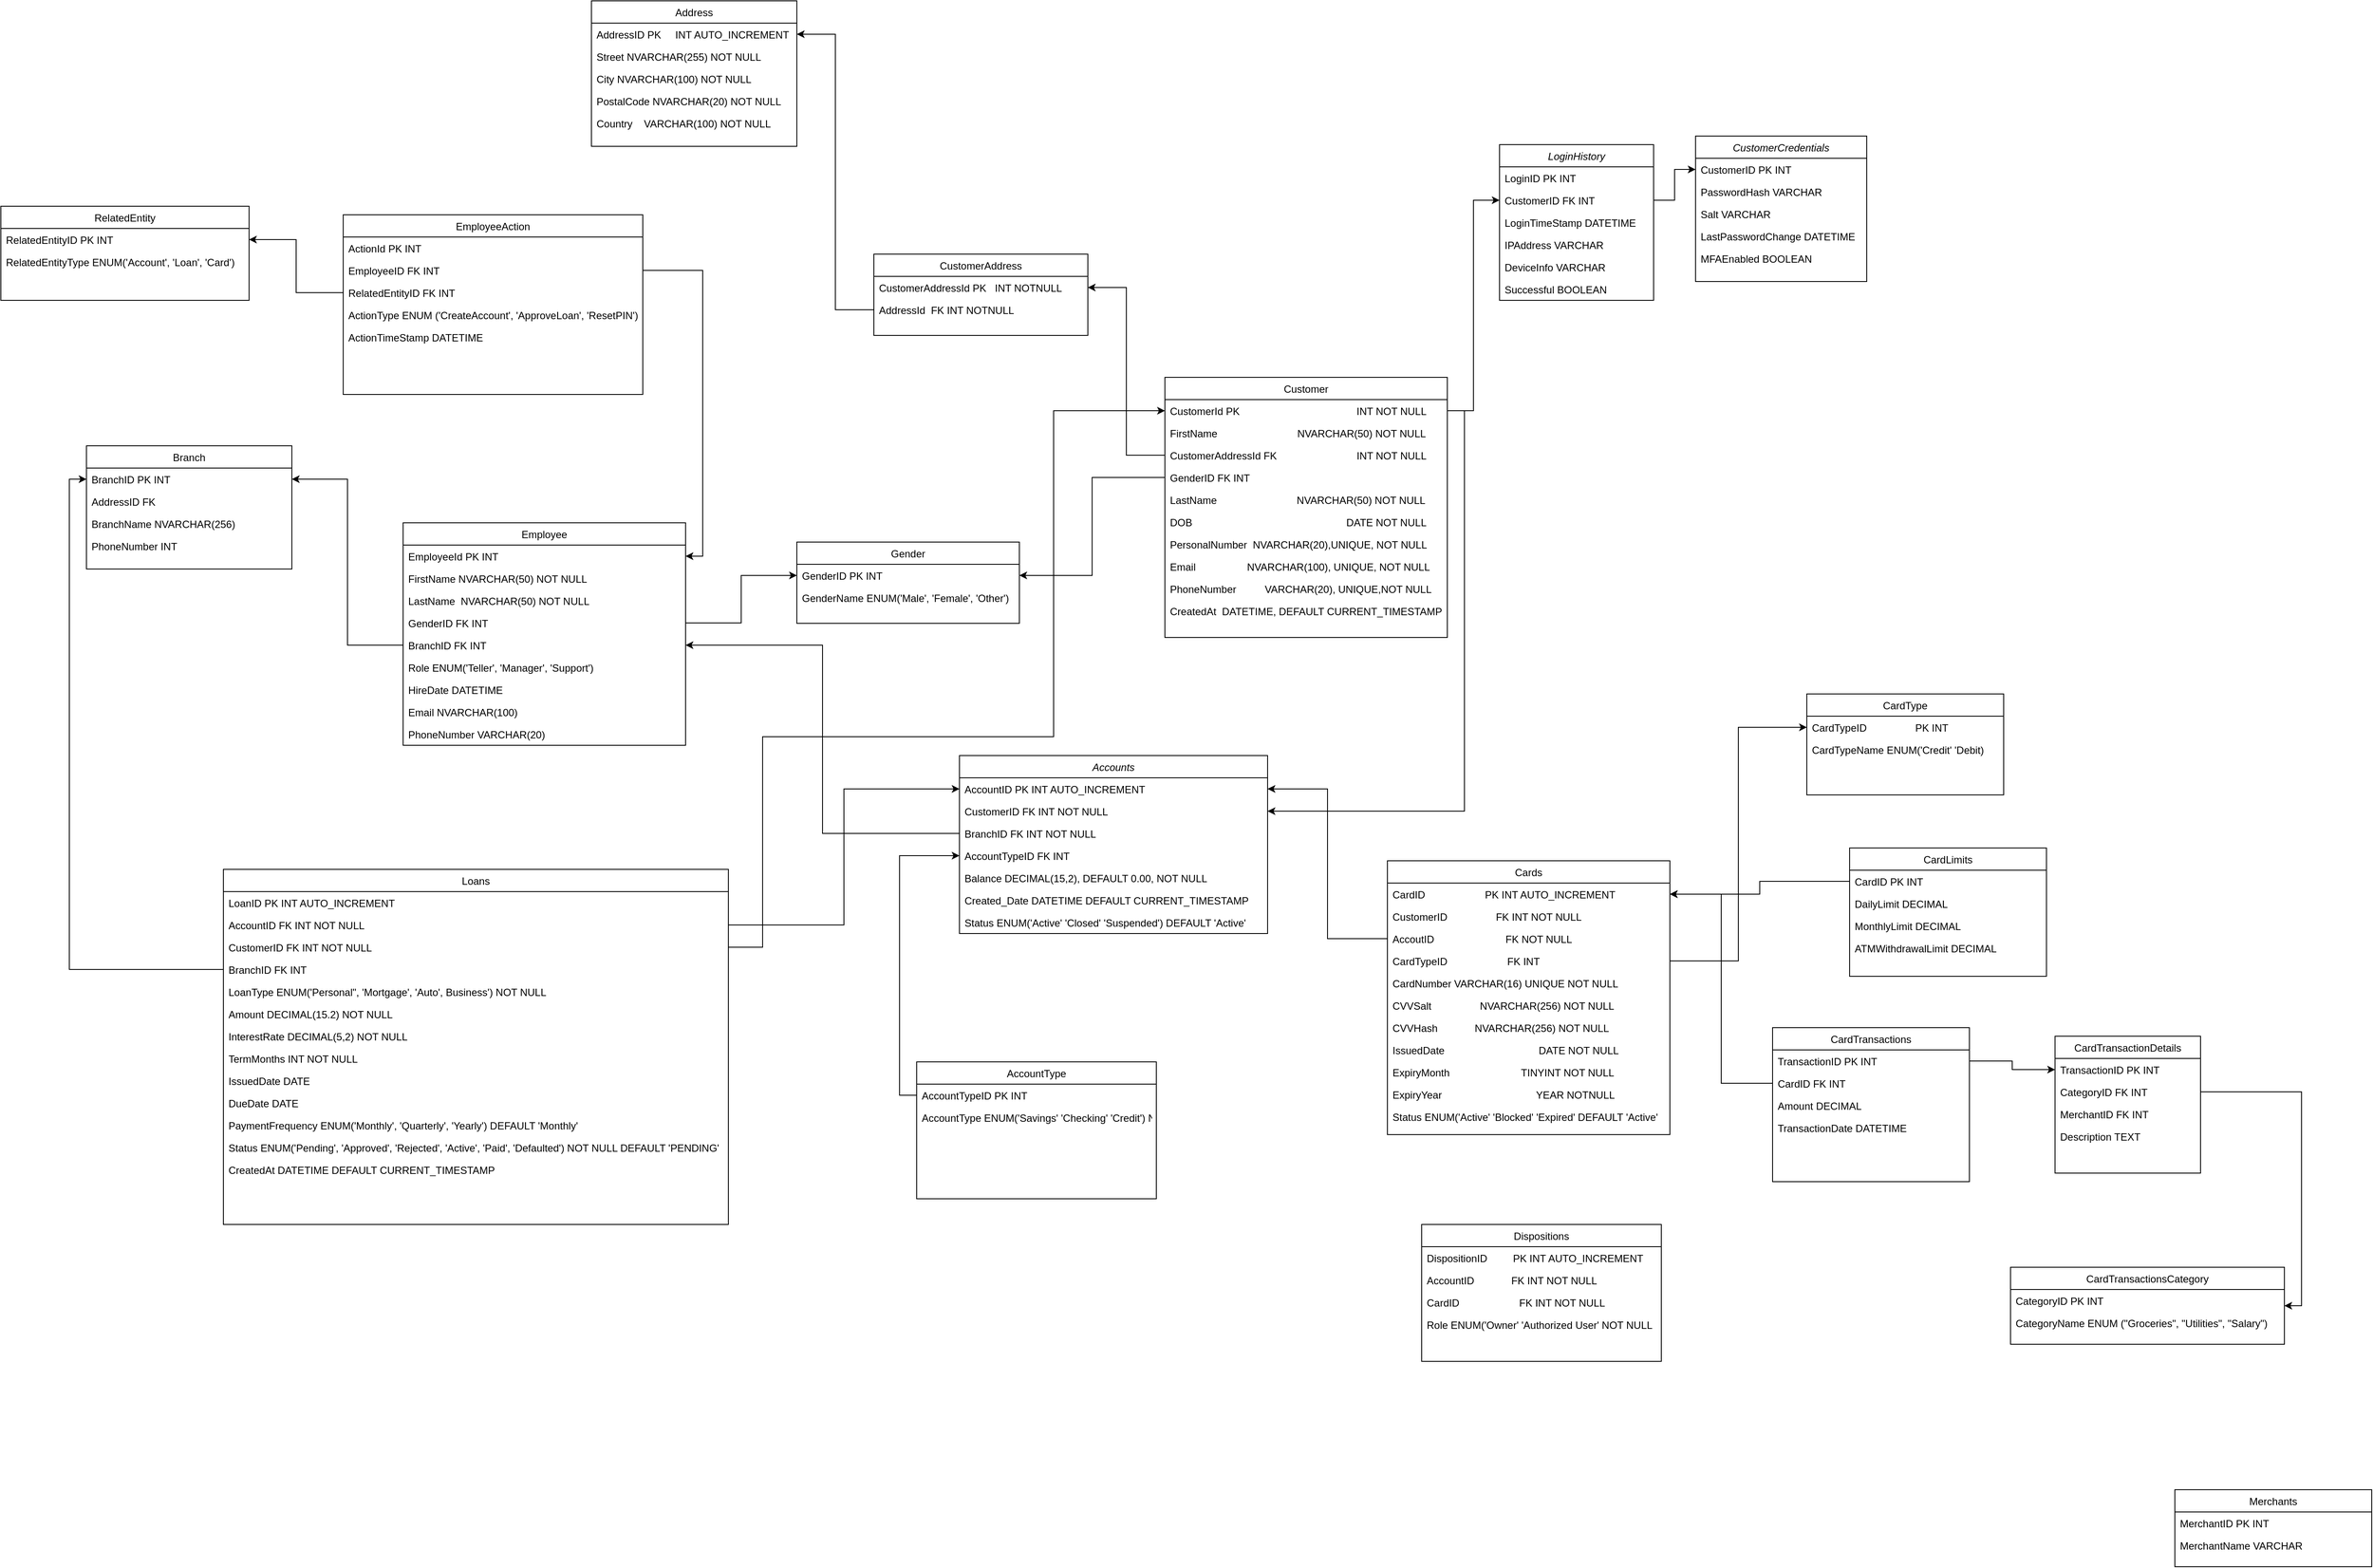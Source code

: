 <mxfile version="26.2.12">
  <diagram id="C5RBs43oDa-KdzZeNtuy" name="Page-1">
    <mxGraphModel dx="3781" dy="2745" grid="1" gridSize="10" guides="1" tooltips="1" connect="1" arrows="1" fold="1" page="1" pageScale="1" pageWidth="827" pageHeight="1169" math="0" shadow="0">
      <root>
        <mxCell id="WIyWlLk6GJQsqaUBKTNV-0" />
        <mxCell id="WIyWlLk6GJQsqaUBKTNV-1" parent="WIyWlLk6GJQsqaUBKTNV-0" />
        <mxCell id="zkfFHV4jXpPFQw0GAbJ--0" value="Accounts" style="swimlane;fontStyle=2;align=center;verticalAlign=top;childLayout=stackLayout;horizontal=1;startSize=26;horizontalStack=0;resizeParent=1;resizeLast=0;collapsible=1;marginBottom=0;rounded=0;shadow=0;strokeWidth=1;" parent="WIyWlLk6GJQsqaUBKTNV-1" vertex="1">
          <mxGeometry x="520" y="2" width="360" height="208" as="geometry">
            <mxRectangle x="230" y="140" width="160" height="26" as="alternateBounds" />
          </mxGeometry>
        </mxCell>
        <mxCell id="zkfFHV4jXpPFQw0GAbJ--1" value="AccountID PK INT AUTO_INCREMENT" style="text;align=left;verticalAlign=top;spacingLeft=4;spacingRight=4;overflow=hidden;rotatable=0;points=[[0,0.5],[1,0.5]];portConstraint=eastwest;" parent="zkfFHV4jXpPFQw0GAbJ--0" vertex="1">
          <mxGeometry y="26" width="360" height="26" as="geometry" />
        </mxCell>
        <mxCell id="zkfFHV4jXpPFQw0GAbJ--2" value="CustomerID FK INT NOT NULL" style="text;align=left;verticalAlign=top;spacingLeft=4;spacingRight=4;overflow=hidden;rotatable=0;points=[[0,0.5],[1,0.5]];portConstraint=eastwest;rounded=0;shadow=0;html=0;" parent="zkfFHV4jXpPFQw0GAbJ--0" vertex="1">
          <mxGeometry y="52" width="360" height="26" as="geometry" />
        </mxCell>
        <mxCell id="zUe7-KobAD5PYVnkhLRR-18" value="BranchID FK INT NOT NULL" style="text;align=left;verticalAlign=top;spacingLeft=4;spacingRight=4;overflow=hidden;rotatable=0;points=[[0,0.5],[1,0.5]];portConstraint=eastwest;rounded=0;shadow=0;html=0;" vertex="1" parent="zkfFHV4jXpPFQw0GAbJ--0">
          <mxGeometry y="78" width="360" height="26" as="geometry" />
        </mxCell>
        <mxCell id="zkfFHV4jXpPFQw0GAbJ--3" value="AccountTypeID FK INT" style="text;align=left;verticalAlign=top;spacingLeft=4;spacingRight=4;overflow=hidden;rotatable=0;points=[[0,0.5],[1,0.5]];portConstraint=eastwest;rounded=0;shadow=0;html=0;" parent="zkfFHV4jXpPFQw0GAbJ--0" vertex="1">
          <mxGeometry y="104" width="360" height="26" as="geometry" />
        </mxCell>
        <mxCell id="L20FEdoM2WHnFdgIkrMi-24" value="Balance DECIMAL(15,2), DEFAULT 0.00, NOT NULL" style="text;align=left;verticalAlign=top;spacingLeft=4;spacingRight=4;overflow=hidden;rotatable=0;points=[[0,0.5],[1,0.5]];portConstraint=eastwest;rounded=0;shadow=0;html=0;" parent="zkfFHV4jXpPFQw0GAbJ--0" vertex="1">
          <mxGeometry y="130" width="360" height="26" as="geometry" />
        </mxCell>
        <mxCell id="L20FEdoM2WHnFdgIkrMi-25" value="Created_Date DATETIME DEFAULT CURRENT_TIMESTAMP" style="text;align=left;verticalAlign=top;spacingLeft=4;spacingRight=4;overflow=hidden;rotatable=0;points=[[0,0.5],[1,0.5]];portConstraint=eastwest;rounded=0;shadow=0;html=0;" parent="zkfFHV4jXpPFQw0GAbJ--0" vertex="1">
          <mxGeometry y="156" width="360" height="26" as="geometry" />
        </mxCell>
        <mxCell id="L20FEdoM2WHnFdgIkrMi-26" value="Status ENUM(&#39;Active&#39; &#39;Closed&#39; &#39;Suspended&#39;) DEFAULT &#39;Active&#39;" style="text;align=left;verticalAlign=top;spacingLeft=4;spacingRight=4;overflow=hidden;rotatable=0;points=[[0,0.5],[1,0.5]];portConstraint=eastwest;rounded=0;shadow=0;html=0;" parent="zkfFHV4jXpPFQw0GAbJ--0" vertex="1">
          <mxGeometry y="182" width="360" height="26" as="geometry" />
        </mxCell>
        <mxCell id="zkfFHV4jXpPFQw0GAbJ--6" value="Customer" style="swimlane;fontStyle=0;align=center;verticalAlign=top;childLayout=stackLayout;horizontal=1;startSize=26;horizontalStack=0;resizeParent=1;resizeLast=0;collapsible=1;marginBottom=0;rounded=0;shadow=0;strokeWidth=1;" parent="WIyWlLk6GJQsqaUBKTNV-1" vertex="1">
          <mxGeometry x="760" y="-440" width="330" height="304" as="geometry">
            <mxRectangle x="130" y="380" width="160" height="26" as="alternateBounds" />
          </mxGeometry>
        </mxCell>
        <mxCell id="zkfFHV4jXpPFQw0GAbJ--11" value="CustomerId PK                                         INT NOT NULL" style="text;align=left;verticalAlign=top;spacingLeft=4;spacingRight=4;overflow=hidden;rotatable=0;points=[[0,0.5],[1,0.5]];portConstraint=eastwest;" parent="zkfFHV4jXpPFQw0GAbJ--6" vertex="1">
          <mxGeometry y="26" width="330" height="26" as="geometry" />
        </mxCell>
        <mxCell id="L20FEdoM2WHnFdgIkrMi-0" value="FirstName                            NVARCHAR(50) NOT NULL" style="text;align=left;verticalAlign=top;spacingLeft=4;spacingRight=4;overflow=hidden;rotatable=0;points=[[0,0.5],[1,0.5]];portConstraint=eastwest;" parent="zkfFHV4jXpPFQw0GAbJ--6" vertex="1">
          <mxGeometry y="52" width="330" height="26" as="geometry" />
        </mxCell>
        <mxCell id="L20FEdoM2WHnFdgIkrMi-3" value="CustomerAddressId FK                            INT NOT NULL" style="text;align=left;verticalAlign=top;spacingLeft=4;spacingRight=4;overflow=hidden;rotatable=0;points=[[0,0.5],[1,0.5]];portConstraint=eastwest;" parent="zkfFHV4jXpPFQw0GAbJ--6" vertex="1">
          <mxGeometry y="78" width="330" height="26" as="geometry" />
        </mxCell>
        <mxCell id="L20FEdoM2WHnFdgIkrMi-2" value="GenderID FK INT" style="text;align=left;verticalAlign=top;spacingLeft=4;spacingRight=4;overflow=hidden;rotatable=0;points=[[0,0.5],[1,0.5]];portConstraint=eastwest;" parent="zkfFHV4jXpPFQw0GAbJ--6" vertex="1">
          <mxGeometry y="104" width="330" height="26" as="geometry" />
        </mxCell>
        <mxCell id="L20FEdoM2WHnFdgIkrMi-1" value="LastName                            NVARCHAR(50) NOT NULL" style="text;align=left;verticalAlign=top;spacingLeft=4;spacingRight=4;overflow=hidden;rotatable=0;points=[[0,0.5],[1,0.5]];portConstraint=eastwest;" parent="zkfFHV4jXpPFQw0GAbJ--6" vertex="1">
          <mxGeometry y="130" width="330" height="26" as="geometry" />
        </mxCell>
        <mxCell id="L20FEdoM2WHnFdgIkrMi-10" value="DOB                                                      DATE NOT NULL" style="text;align=left;verticalAlign=top;spacingLeft=4;spacingRight=4;overflow=hidden;rotatable=0;points=[[0,0.5],[1,0.5]];portConstraint=eastwest;" parent="zkfFHV4jXpPFQw0GAbJ--6" vertex="1">
          <mxGeometry y="156" width="330" height="26" as="geometry" />
        </mxCell>
        <mxCell id="L20FEdoM2WHnFdgIkrMi-11" value="PersonalNumber  NVARCHAR(20),UNIQUE, NOT NULL" style="text;align=left;verticalAlign=top;spacingLeft=4;spacingRight=4;overflow=hidden;rotatable=0;points=[[0,0.5],[1,0.5]];portConstraint=eastwest;" parent="zkfFHV4jXpPFQw0GAbJ--6" vertex="1">
          <mxGeometry y="182" width="330" height="26" as="geometry" />
        </mxCell>
        <mxCell id="L20FEdoM2WHnFdgIkrMi-12" value="Email                  NVARCHAR(100), UNIQUE, NOT NULL" style="text;align=left;verticalAlign=top;spacingLeft=4;spacingRight=4;overflow=hidden;rotatable=0;points=[[0,0.5],[1,0.5]];portConstraint=eastwest;" parent="zkfFHV4jXpPFQw0GAbJ--6" vertex="1">
          <mxGeometry y="208" width="330" height="26" as="geometry" />
        </mxCell>
        <mxCell id="L20FEdoM2WHnFdgIkrMi-13" value="PhoneNumber          VARCHAR(20), UNIQUE,NOT NULL" style="text;align=left;verticalAlign=top;spacingLeft=4;spacingRight=4;overflow=hidden;rotatable=0;points=[[0,0.5],[1,0.5]];portConstraint=eastwest;" parent="zkfFHV4jXpPFQw0GAbJ--6" vertex="1">
          <mxGeometry y="234" width="330" height="26" as="geometry" />
        </mxCell>
        <mxCell id="L20FEdoM2WHnFdgIkrMi-14" value="CreatedAt  DATETIME, DEFAULT CURRENT_TIMESTAMP" style="text;align=left;verticalAlign=top;spacingLeft=4;spacingRight=4;overflow=hidden;rotatable=0;points=[[0,0.5],[1,0.5]];portConstraint=eastwest;" parent="zkfFHV4jXpPFQw0GAbJ--6" vertex="1">
          <mxGeometry y="260" width="330" height="26" as="geometry" />
        </mxCell>
        <mxCell id="zkfFHV4jXpPFQw0GAbJ--17" value="Cards" style="swimlane;fontStyle=0;align=center;verticalAlign=top;childLayout=stackLayout;horizontal=1;startSize=26;horizontalStack=0;resizeParent=1;resizeLast=0;collapsible=1;marginBottom=0;rounded=0;shadow=0;strokeWidth=1;" parent="WIyWlLk6GJQsqaUBKTNV-1" vertex="1">
          <mxGeometry x="1020" y="125" width="330" height="320" as="geometry">
            <mxRectangle x="550" y="140" width="160" height="26" as="alternateBounds" />
          </mxGeometry>
        </mxCell>
        <mxCell id="zkfFHV4jXpPFQw0GAbJ--25" value="CardID                     PK INT AUTO_INCREMENT" style="text;align=left;verticalAlign=top;spacingLeft=4;spacingRight=4;overflow=hidden;rotatable=0;points=[[0,0.5],[1,0.5]];portConstraint=eastwest;" parent="zkfFHV4jXpPFQw0GAbJ--17" vertex="1">
          <mxGeometry y="26" width="330" height="26" as="geometry" />
        </mxCell>
        <mxCell id="L20FEdoM2WHnFdgIkrMi-30" value="CustomerID                 FK INT NOT NULL" style="text;align=left;verticalAlign=top;spacingLeft=4;spacingRight=4;overflow=hidden;rotatable=0;points=[[0,0.5],[1,0.5]];portConstraint=eastwest;" parent="zkfFHV4jXpPFQw0GAbJ--17" vertex="1">
          <mxGeometry y="52" width="330" height="26" as="geometry" />
        </mxCell>
        <mxCell id="L20FEdoM2WHnFdgIkrMi-31" value="AccoutID                         FK NOT NULL" style="text;align=left;verticalAlign=top;spacingLeft=4;spacingRight=4;overflow=hidden;rotatable=0;points=[[0,0.5],[1,0.5]];portConstraint=eastwest;" parent="zkfFHV4jXpPFQw0GAbJ--17" vertex="1">
          <mxGeometry y="78" width="330" height="26" as="geometry" />
        </mxCell>
        <mxCell id="L20FEdoM2WHnFdgIkrMi-32" value="CardTypeID                     FK INT" style="text;align=left;verticalAlign=top;spacingLeft=4;spacingRight=4;overflow=hidden;rotatable=0;points=[[0,0.5],[1,0.5]];portConstraint=eastwest;" parent="zkfFHV4jXpPFQw0GAbJ--17" vertex="1">
          <mxGeometry y="104" width="330" height="26" as="geometry" />
        </mxCell>
        <mxCell id="L20FEdoM2WHnFdgIkrMi-33" value="CardNumber VARCHAR(16) UNIQUE NOT NULL" style="text;align=left;verticalAlign=top;spacingLeft=4;spacingRight=4;overflow=hidden;rotatable=0;points=[[0,0.5],[1,0.5]];portConstraint=eastwest;" parent="zkfFHV4jXpPFQw0GAbJ--17" vertex="1">
          <mxGeometry y="130" width="330" height="26" as="geometry" />
        </mxCell>
        <mxCell id="L20FEdoM2WHnFdgIkrMi-35" value="CVVSalt                 NVARCHAR(256) NOT NULL" style="text;align=left;verticalAlign=top;spacingLeft=4;spacingRight=4;overflow=hidden;rotatable=0;points=[[0,0.5],[1,0.5]];portConstraint=eastwest;" parent="zkfFHV4jXpPFQw0GAbJ--17" vertex="1">
          <mxGeometry y="156" width="330" height="26" as="geometry" />
        </mxCell>
        <mxCell id="L20FEdoM2WHnFdgIkrMi-47" value="CVVHash             NVARCHAR(256) NOT NULL" style="text;align=left;verticalAlign=top;spacingLeft=4;spacingRight=4;overflow=hidden;rotatable=0;points=[[0,0.5],[1,0.5]];portConstraint=eastwest;" parent="zkfFHV4jXpPFQw0GAbJ--17" vertex="1">
          <mxGeometry y="182" width="330" height="26" as="geometry" />
        </mxCell>
        <mxCell id="L20FEdoM2WHnFdgIkrMi-48" value="IssuedDate                                 DATE NOT NULL" style="text;align=left;verticalAlign=top;spacingLeft=4;spacingRight=4;overflow=hidden;rotatable=0;points=[[0,0.5],[1,0.5]];portConstraint=eastwest;" parent="zkfFHV4jXpPFQw0GAbJ--17" vertex="1">
          <mxGeometry y="208" width="330" height="26" as="geometry" />
        </mxCell>
        <mxCell id="L20FEdoM2WHnFdgIkrMi-49" value="ExpiryMonth                         TINYINT NOT NULL" style="text;align=left;verticalAlign=top;spacingLeft=4;spacingRight=4;overflow=hidden;rotatable=0;points=[[0,0.5],[1,0.5]];portConstraint=eastwest;" parent="zkfFHV4jXpPFQw0GAbJ--17" vertex="1">
          <mxGeometry y="234" width="330" height="26" as="geometry" />
        </mxCell>
        <mxCell id="L20FEdoM2WHnFdgIkrMi-50" value="ExpiryYear                                 YEAR NOTNULL" style="text;align=left;verticalAlign=top;spacingLeft=4;spacingRight=4;overflow=hidden;rotatable=0;points=[[0,0.5],[1,0.5]];portConstraint=eastwest;" parent="zkfFHV4jXpPFQw0GAbJ--17" vertex="1">
          <mxGeometry y="260" width="330" height="26" as="geometry" />
        </mxCell>
        <mxCell id="L20FEdoM2WHnFdgIkrMi-51" value="Status ENUM(&#39;Active&#39; &#39;Blocked&#39; &#39;Expired&#39; DEFAULT &#39;Active&#39;" style="text;align=left;verticalAlign=top;spacingLeft=4;spacingRight=4;overflow=hidden;rotatable=0;points=[[0,0.5],[1,0.5]];portConstraint=eastwest;" parent="zkfFHV4jXpPFQw0GAbJ--17" vertex="1">
          <mxGeometry y="286" width="330" height="26" as="geometry" />
        </mxCell>
        <mxCell id="mlE2L32ze8zpau-qUBDH-3" value="Address" style="swimlane;fontStyle=0;align=center;verticalAlign=top;childLayout=stackLayout;horizontal=1;startSize=26;horizontalStack=0;resizeParent=1;resizeLast=0;collapsible=1;marginBottom=0;rounded=0;shadow=0;strokeWidth=1;" parent="WIyWlLk6GJQsqaUBKTNV-1" vertex="1">
          <mxGeometry x="90" y="-880" width="240" height="170" as="geometry">
            <mxRectangle x="340" y="380" width="170" height="26" as="alternateBounds" />
          </mxGeometry>
        </mxCell>
        <mxCell id="mlE2L32ze8zpau-qUBDH-4" value="AddressID PK     INT AUTO_INCREMENT" style="text;align=left;verticalAlign=top;spacingLeft=4;spacingRight=4;overflow=hidden;rotatable=0;points=[[0,0.5],[1,0.5]];portConstraint=eastwest;" parent="mlE2L32ze8zpau-qUBDH-3" vertex="1">
          <mxGeometry y="26" width="240" height="26" as="geometry" />
        </mxCell>
        <mxCell id="L20FEdoM2WHnFdgIkrMi-16" value="Street NVARCHAR(255) NOT NULL" style="text;align=left;verticalAlign=top;spacingLeft=4;spacingRight=4;overflow=hidden;rotatable=0;points=[[0,0.5],[1,0.5]];portConstraint=eastwest;" parent="mlE2L32ze8zpau-qUBDH-3" vertex="1">
          <mxGeometry y="52" width="240" height="26" as="geometry" />
        </mxCell>
        <mxCell id="L20FEdoM2WHnFdgIkrMi-17" value="City NVARCHAR(100) NOT NULL" style="text;align=left;verticalAlign=top;spacingLeft=4;spacingRight=4;overflow=hidden;rotatable=0;points=[[0,0.5],[1,0.5]];portConstraint=eastwest;" parent="mlE2L32ze8zpau-qUBDH-3" vertex="1">
          <mxGeometry y="78" width="240" height="26" as="geometry" />
        </mxCell>
        <mxCell id="L20FEdoM2WHnFdgIkrMi-18" value="PostalCode NVARCHAR(20) NOT NULL" style="text;align=left;verticalAlign=top;spacingLeft=4;spacingRight=4;overflow=hidden;rotatable=0;points=[[0,0.5],[1,0.5]];portConstraint=eastwest;" parent="mlE2L32ze8zpau-qUBDH-3" vertex="1">
          <mxGeometry y="104" width="240" height="26" as="geometry" />
        </mxCell>
        <mxCell id="L20FEdoM2WHnFdgIkrMi-19" value="Country    VARCHAR(100) NOT NULL&#xa;" style="text;align=left;verticalAlign=top;spacingLeft=4;spacingRight=4;overflow=hidden;rotatable=0;points=[[0,0.5],[1,0.5]];portConstraint=eastwest;" parent="mlE2L32ze8zpau-qUBDH-3" vertex="1">
          <mxGeometry y="130" width="240" height="26" as="geometry" />
        </mxCell>
        <mxCell id="mlE2L32ze8zpau-qUBDH-6" value="CardType" style="swimlane;fontStyle=0;align=center;verticalAlign=top;childLayout=stackLayout;horizontal=1;startSize=26;horizontalStack=0;resizeParent=1;resizeLast=0;collapsible=1;marginBottom=0;rounded=0;shadow=0;strokeWidth=1;" parent="WIyWlLk6GJQsqaUBKTNV-1" vertex="1">
          <mxGeometry x="1510" y="-70" width="230" height="118" as="geometry">
            <mxRectangle x="550" y="140" width="160" height="26" as="alternateBounds" />
          </mxGeometry>
        </mxCell>
        <mxCell id="L20FEdoM2WHnFdgIkrMi-45" value="CardTypeID                 PK INT" style="text;align=left;verticalAlign=top;spacingLeft=4;spacingRight=4;overflow=hidden;rotatable=0;points=[[0,0.5],[1,0.5]];portConstraint=eastwest;" parent="mlE2L32ze8zpau-qUBDH-6" vertex="1">
          <mxGeometry y="26" width="230" height="26" as="geometry" />
        </mxCell>
        <mxCell id="L20FEdoM2WHnFdgIkrMi-46" value="CardTypeName ENUM(&#39;Credit&#39; &#39;Debit)" style="text;align=left;verticalAlign=top;spacingLeft=4;spacingRight=4;overflow=hidden;rotatable=0;points=[[0,0.5],[1,0.5]];portConstraint=eastwest;" parent="mlE2L32ze8zpau-qUBDH-6" vertex="1">
          <mxGeometry y="52" width="230" height="26" as="geometry" />
        </mxCell>
        <mxCell id="mlE2L32ze8zpau-qUBDH-21" value="Loans" style="swimlane;fontStyle=0;align=center;verticalAlign=top;childLayout=stackLayout;horizontal=1;startSize=26;horizontalStack=0;resizeParent=1;resizeLast=0;collapsible=1;marginBottom=0;rounded=0;shadow=0;strokeWidth=1;" parent="WIyWlLk6GJQsqaUBKTNV-1" vertex="1">
          <mxGeometry x="-340" y="135" width="590" height="415" as="geometry">
            <mxRectangle x="130" y="380" width="160" height="26" as="alternateBounds" />
          </mxGeometry>
        </mxCell>
        <mxCell id="mlE2L32ze8zpau-qUBDH-22" value="LoanID PK INT AUTO_INCREMENT" style="text;align=left;verticalAlign=top;spacingLeft=4;spacingRight=4;overflow=hidden;rotatable=0;points=[[0,0.5],[1,0.5]];portConstraint=eastwest;" parent="mlE2L32ze8zpau-qUBDH-21" vertex="1">
          <mxGeometry y="26" width="590" height="26" as="geometry" />
        </mxCell>
        <mxCell id="mlE2L32ze8zpau-qUBDH-23" value="AccountID FK INT NOT NULL" style="text;align=left;verticalAlign=top;spacingLeft=4;spacingRight=4;overflow=hidden;rotatable=0;points=[[0,0.5],[1,0.5]];portConstraint=eastwest;rounded=0;shadow=0;html=0;" parent="mlE2L32ze8zpau-qUBDH-21" vertex="1">
          <mxGeometry y="52" width="590" height="26" as="geometry" />
        </mxCell>
        <mxCell id="mlE2L32ze8zpau-qUBDH-26" value="CustomerID FK INT NOT NULL" style="text;align=left;verticalAlign=top;spacingLeft=4;spacingRight=4;overflow=hidden;rotatable=0;points=[[0,0.5],[1,0.5]];portConstraint=eastwest;" parent="mlE2L32ze8zpau-qUBDH-21" vertex="1">
          <mxGeometry y="78" width="590" height="26" as="geometry" />
        </mxCell>
        <mxCell id="zUe7-KobAD5PYVnkhLRR-36" value="BranchID FK INT" style="text;align=left;verticalAlign=top;spacingLeft=4;spacingRight=4;overflow=hidden;rotatable=0;points=[[0,0.5],[1,0.5]];portConstraint=eastwest;" vertex="1" parent="mlE2L32ze8zpau-qUBDH-21">
          <mxGeometry y="104" width="590" height="26" as="geometry" />
        </mxCell>
        <mxCell id="zUe7-KobAD5PYVnkhLRR-27" value="LoanType ENUM(&#39;Personal&quot;, &#39;Mortgage&#39;, &#39;Auto&#39;, Business&#39;) NOT NULL" style="text;align=left;verticalAlign=top;spacingLeft=4;spacingRight=4;overflow=hidden;rotatable=0;points=[[0,0.5],[1,0.5]];portConstraint=eastwest;" vertex="1" parent="mlE2L32ze8zpau-qUBDH-21">
          <mxGeometry y="130" width="590" height="26" as="geometry" />
        </mxCell>
        <mxCell id="zUe7-KobAD5PYVnkhLRR-28" value="Amount DECIMAL(15.2) NOT NULL" style="text;align=left;verticalAlign=top;spacingLeft=4;spacingRight=4;overflow=hidden;rotatable=0;points=[[0,0.5],[1,0.5]];portConstraint=eastwest;" vertex="1" parent="mlE2L32ze8zpau-qUBDH-21">
          <mxGeometry y="156" width="590" height="26" as="geometry" />
        </mxCell>
        <mxCell id="zUe7-KobAD5PYVnkhLRR-29" value="InterestRate DECIMAL(5,2) NOT NULL" style="text;align=left;verticalAlign=top;spacingLeft=4;spacingRight=4;overflow=hidden;rotatable=0;points=[[0,0.5],[1,0.5]];portConstraint=eastwest;" vertex="1" parent="mlE2L32ze8zpau-qUBDH-21">
          <mxGeometry y="182" width="590" height="26" as="geometry" />
        </mxCell>
        <mxCell id="zUe7-KobAD5PYVnkhLRR-30" value="TermMonths INT NOT NULL" style="text;align=left;verticalAlign=top;spacingLeft=4;spacingRight=4;overflow=hidden;rotatable=0;points=[[0,0.5],[1,0.5]];portConstraint=eastwest;" vertex="1" parent="mlE2L32ze8zpau-qUBDH-21">
          <mxGeometry y="208" width="590" height="26" as="geometry" />
        </mxCell>
        <mxCell id="zUe7-KobAD5PYVnkhLRR-31" value="IssuedDate DATE" style="text;align=left;verticalAlign=top;spacingLeft=4;spacingRight=4;overflow=hidden;rotatable=0;points=[[0,0.5],[1,0.5]];portConstraint=eastwest;" vertex="1" parent="mlE2L32ze8zpau-qUBDH-21">
          <mxGeometry y="234" width="590" height="26" as="geometry" />
        </mxCell>
        <mxCell id="zUe7-KobAD5PYVnkhLRR-32" value="DueDate DATE" style="text;align=left;verticalAlign=top;spacingLeft=4;spacingRight=4;overflow=hidden;rotatable=0;points=[[0,0.5],[1,0.5]];portConstraint=eastwest;" vertex="1" parent="mlE2L32ze8zpau-qUBDH-21">
          <mxGeometry y="260" width="590" height="26" as="geometry" />
        </mxCell>
        <mxCell id="zUe7-KobAD5PYVnkhLRR-33" value="PaymentFrequency ENUM(&#39;Monthly&#39;, &#39;Quarterly&#39;, &#39;Yearly&#39;) DEFAULT &#39;Monthly&#39;" style="text;align=left;verticalAlign=top;spacingLeft=4;spacingRight=4;overflow=hidden;rotatable=0;points=[[0,0.5],[1,0.5]];portConstraint=eastwest;" vertex="1" parent="mlE2L32ze8zpau-qUBDH-21">
          <mxGeometry y="286" width="590" height="26" as="geometry" />
        </mxCell>
        <mxCell id="zUe7-KobAD5PYVnkhLRR-34" value="Status ENUM(&#39;Pending&#39;, &#39;Approved&#39;, &#39;Rejected&#39;, &#39;Active&#39;, &#39;Paid&#39;, &#39;Defaulted&#39;) NOT NULL DEFAULT &#39;PENDING&#39;" style="text;align=left;verticalAlign=top;spacingLeft=4;spacingRight=4;overflow=hidden;rotatable=0;points=[[0,0.5],[1,0.5]];portConstraint=eastwest;" vertex="1" parent="mlE2L32ze8zpau-qUBDH-21">
          <mxGeometry y="312" width="590" height="26" as="geometry" />
        </mxCell>
        <mxCell id="zUe7-KobAD5PYVnkhLRR-37" value="CreatedAt DATETIME DEFAULT CURRENT_TIMESTAMP" style="text;align=left;verticalAlign=top;spacingLeft=4;spacingRight=4;overflow=hidden;rotatable=0;points=[[0,0.5],[1,0.5]];portConstraint=eastwest;" vertex="1" parent="mlE2L32ze8zpau-qUBDH-21">
          <mxGeometry y="338" width="590" height="26" as="geometry" />
        </mxCell>
        <mxCell id="L20FEdoM2WHnFdgIkrMi-4" value="CustomerAddress" style="swimlane;fontStyle=0;align=center;verticalAlign=top;childLayout=stackLayout;horizontal=1;startSize=26;horizontalStack=0;resizeParent=1;resizeLast=0;collapsible=1;marginBottom=0;rounded=0;shadow=0;strokeWidth=1;" parent="WIyWlLk6GJQsqaUBKTNV-1" vertex="1">
          <mxGeometry x="420" y="-584" width="250" height="95" as="geometry">
            <mxRectangle x="340" y="380" width="170" height="26" as="alternateBounds" />
          </mxGeometry>
        </mxCell>
        <mxCell id="L20FEdoM2WHnFdgIkrMi-5" value="CustomerAddressId PK   INT NOTNULL" style="text;align=left;verticalAlign=top;spacingLeft=4;spacingRight=4;overflow=hidden;rotatable=0;points=[[0,0.5],[1,0.5]];portConstraint=eastwest;" parent="L20FEdoM2WHnFdgIkrMi-4" vertex="1">
          <mxGeometry y="26" width="250" height="26" as="geometry" />
        </mxCell>
        <mxCell id="L20FEdoM2WHnFdgIkrMi-6" value="AddressId  FK INT NOTNULL" style="text;align=left;verticalAlign=top;spacingLeft=4;spacingRight=4;overflow=hidden;rotatable=0;points=[[0,0.5],[1,0.5]];portConstraint=eastwest;" parent="L20FEdoM2WHnFdgIkrMi-4" vertex="1">
          <mxGeometry y="52" width="250" height="26" as="geometry" />
        </mxCell>
        <mxCell id="L20FEdoM2WHnFdgIkrMi-52" value="Dispositions" style="swimlane;fontStyle=0;align=center;verticalAlign=top;childLayout=stackLayout;horizontal=1;startSize=26;horizontalStack=0;resizeParent=1;resizeLast=0;collapsible=1;marginBottom=0;rounded=0;shadow=0;strokeWidth=1;" parent="WIyWlLk6GJQsqaUBKTNV-1" vertex="1">
          <mxGeometry x="1060" y="550" width="280" height="160" as="geometry">
            <mxRectangle x="130" y="380" width="160" height="26" as="alternateBounds" />
          </mxGeometry>
        </mxCell>
        <mxCell id="L20FEdoM2WHnFdgIkrMi-53" value="DispositionID         PK INT AUTO_INCREMENT" style="text;align=left;verticalAlign=top;spacingLeft=4;spacingRight=4;overflow=hidden;rotatable=0;points=[[0,0.5],[1,0.5]];portConstraint=eastwest;" parent="L20FEdoM2WHnFdgIkrMi-52" vertex="1">
          <mxGeometry y="26" width="280" height="26" as="geometry" />
        </mxCell>
        <mxCell id="L20FEdoM2WHnFdgIkrMi-57" value="AccountID             FK INT NOT NULL" style="text;align=left;verticalAlign=top;spacingLeft=4;spacingRight=4;overflow=hidden;rotatable=0;points=[[0,0.5],[1,0.5]];portConstraint=eastwest;" parent="L20FEdoM2WHnFdgIkrMi-52" vertex="1">
          <mxGeometry y="52" width="280" height="26" as="geometry" />
        </mxCell>
        <mxCell id="L20FEdoM2WHnFdgIkrMi-64" value="CardID                     FK INT NOT NULL" style="text;align=left;verticalAlign=top;spacingLeft=4;spacingRight=4;overflow=hidden;rotatable=0;points=[[0,0.5],[1,0.5]];portConstraint=eastwest;" parent="L20FEdoM2WHnFdgIkrMi-52" vertex="1">
          <mxGeometry y="78" width="280" height="26" as="geometry" />
        </mxCell>
        <mxCell id="L20FEdoM2WHnFdgIkrMi-65" value="Role ENUM(&#39;Owner&#39; &#39;Authorized User&#39; NOT NULL&#xa;" style="text;align=left;verticalAlign=top;spacingLeft=4;spacingRight=4;overflow=hidden;rotatable=0;points=[[0,0.5],[1,0.5]];portConstraint=eastwest;" parent="L20FEdoM2WHnFdgIkrMi-52" vertex="1">
          <mxGeometry y="104" width="280" height="26" as="geometry" />
        </mxCell>
        <mxCell id="zU0e9vb9kJjyDiXR6EPO-0" value="LoginHistory" style="swimlane;fontStyle=2;align=center;verticalAlign=top;childLayout=stackLayout;horizontal=1;startSize=26;horizontalStack=0;resizeParent=1;resizeLast=0;collapsible=1;marginBottom=0;rounded=0;shadow=0;strokeWidth=1;" parent="WIyWlLk6GJQsqaUBKTNV-1" vertex="1">
          <mxGeometry x="1151" y="-712" width="180" height="182" as="geometry">
            <mxRectangle x="230" y="140" width="160" height="26" as="alternateBounds" />
          </mxGeometry>
        </mxCell>
        <mxCell id="zU0e9vb9kJjyDiXR6EPO-1" value="LoginID PK INT" style="text;align=left;verticalAlign=top;spacingLeft=4;spacingRight=4;overflow=hidden;rotatable=0;points=[[0,0.5],[1,0.5]];portConstraint=eastwest;" parent="zU0e9vb9kJjyDiXR6EPO-0" vertex="1">
          <mxGeometry y="26" width="180" height="26" as="geometry" />
        </mxCell>
        <mxCell id="zU0e9vb9kJjyDiXR6EPO-2" value="CustomerID FK INT" style="text;align=left;verticalAlign=top;spacingLeft=4;spacingRight=4;overflow=hidden;rotatable=0;points=[[0,0.5],[1,0.5]];portConstraint=eastwest;rounded=0;shadow=0;html=0;" parent="zU0e9vb9kJjyDiXR6EPO-0" vertex="1">
          <mxGeometry y="52" width="180" height="26" as="geometry" />
        </mxCell>
        <mxCell id="zU0e9vb9kJjyDiXR6EPO-3" value="LoginTimeStamp DATETIME" style="text;align=left;verticalAlign=top;spacingLeft=4;spacingRight=4;overflow=hidden;rotatable=0;points=[[0,0.5],[1,0.5]];portConstraint=eastwest;rounded=0;shadow=0;html=0;" parent="zU0e9vb9kJjyDiXR6EPO-0" vertex="1">
          <mxGeometry y="78" width="180" height="26" as="geometry" />
        </mxCell>
        <mxCell id="zU0e9vb9kJjyDiXR6EPO-4" value="IPAddress VARCHAR" style="text;align=left;verticalAlign=top;spacingLeft=4;spacingRight=4;overflow=hidden;rotatable=0;points=[[0,0.5],[1,0.5]];portConstraint=eastwest;rounded=0;shadow=0;html=0;" parent="zU0e9vb9kJjyDiXR6EPO-0" vertex="1">
          <mxGeometry y="104" width="180" height="26" as="geometry" />
        </mxCell>
        <mxCell id="zU0e9vb9kJjyDiXR6EPO-5" value="DeviceInfo VARCHAR" style="text;align=left;verticalAlign=top;spacingLeft=4;spacingRight=4;overflow=hidden;rotatable=0;points=[[0,0.5],[1,0.5]];portConstraint=eastwest;rounded=0;shadow=0;html=0;" parent="zU0e9vb9kJjyDiXR6EPO-0" vertex="1">
          <mxGeometry y="130" width="180" height="26" as="geometry" />
        </mxCell>
        <mxCell id="zU0e9vb9kJjyDiXR6EPO-6" value="Successful BOOLEAN" style="text;align=left;verticalAlign=top;spacingLeft=4;spacingRight=4;overflow=hidden;rotatable=0;points=[[0,0.5],[1,0.5]];portConstraint=eastwest;rounded=0;shadow=0;html=0;" parent="zU0e9vb9kJjyDiXR6EPO-0" vertex="1">
          <mxGeometry y="156" width="180" height="26" as="geometry" />
        </mxCell>
        <mxCell id="zU0e9vb9kJjyDiXR6EPO-7" value="CustomerCredentials" style="swimlane;fontStyle=2;align=center;verticalAlign=top;childLayout=stackLayout;horizontal=1;startSize=26;horizontalStack=0;resizeParent=1;resizeLast=0;collapsible=1;marginBottom=0;rounded=0;shadow=0;strokeWidth=1;" parent="WIyWlLk6GJQsqaUBKTNV-1" vertex="1">
          <mxGeometry x="1380" y="-722" width="200" height="170" as="geometry">
            <mxRectangle x="230" y="140" width="160" height="26" as="alternateBounds" />
          </mxGeometry>
        </mxCell>
        <mxCell id="zU0e9vb9kJjyDiXR6EPO-8" value="CustomerID PK INT" style="text;align=left;verticalAlign=top;spacingLeft=4;spacingRight=4;overflow=hidden;rotatable=0;points=[[0,0.5],[1,0.5]];portConstraint=eastwest;" parent="zU0e9vb9kJjyDiXR6EPO-7" vertex="1">
          <mxGeometry y="26" width="200" height="26" as="geometry" />
        </mxCell>
        <mxCell id="zU0e9vb9kJjyDiXR6EPO-9" value="PasswordHash VARCHAR" style="text;align=left;verticalAlign=top;spacingLeft=4;spacingRight=4;overflow=hidden;rotatable=0;points=[[0,0.5],[1,0.5]];portConstraint=eastwest;rounded=0;shadow=0;html=0;" parent="zU0e9vb9kJjyDiXR6EPO-7" vertex="1">
          <mxGeometry y="52" width="200" height="26" as="geometry" />
        </mxCell>
        <mxCell id="zU0e9vb9kJjyDiXR6EPO-10" value="Salt VARCHAR" style="text;align=left;verticalAlign=top;spacingLeft=4;spacingRight=4;overflow=hidden;rotatable=0;points=[[0,0.5],[1,0.5]];portConstraint=eastwest;rounded=0;shadow=0;html=0;" parent="zU0e9vb9kJjyDiXR6EPO-7" vertex="1">
          <mxGeometry y="78" width="200" height="26" as="geometry" />
        </mxCell>
        <mxCell id="zU0e9vb9kJjyDiXR6EPO-11" value="LastPasswordChange DATETIME" style="text;align=left;verticalAlign=top;spacingLeft=4;spacingRight=4;overflow=hidden;rotatable=0;points=[[0,0.5],[1,0.5]];portConstraint=eastwest;rounded=0;shadow=0;html=0;" parent="zU0e9vb9kJjyDiXR6EPO-7" vertex="1">
          <mxGeometry y="104" width="200" height="26" as="geometry" />
        </mxCell>
        <mxCell id="zU0e9vb9kJjyDiXR6EPO-12" value="MFAEnabled BOOLEAN" style="text;align=left;verticalAlign=top;spacingLeft=4;spacingRight=4;overflow=hidden;rotatable=0;points=[[0,0.5],[1,0.5]];portConstraint=eastwest;rounded=0;shadow=0;html=0;" parent="zU0e9vb9kJjyDiXR6EPO-7" vertex="1">
          <mxGeometry y="130" width="200" height="26" as="geometry" />
        </mxCell>
        <mxCell id="zU0e9vb9kJjyDiXR6EPO-14" value="CardTransactionsCategory" style="swimlane;fontStyle=0;align=center;verticalAlign=top;childLayout=stackLayout;horizontal=1;startSize=26;horizontalStack=0;resizeParent=1;resizeLast=0;collapsible=1;marginBottom=0;rounded=0;shadow=0;strokeWidth=1;" parent="WIyWlLk6GJQsqaUBKTNV-1" vertex="1">
          <mxGeometry x="1748" y="600" width="320" height="90" as="geometry">
            <mxRectangle x="130" y="380" width="160" height="26" as="alternateBounds" />
          </mxGeometry>
        </mxCell>
        <mxCell id="zU0e9vb9kJjyDiXR6EPO-15" value="CategoryID PK INT" style="text;align=left;verticalAlign=top;spacingLeft=4;spacingRight=4;overflow=hidden;rotatable=0;points=[[0,0.5],[1,0.5]];portConstraint=eastwest;" parent="zU0e9vb9kJjyDiXR6EPO-14" vertex="1">
          <mxGeometry y="26" width="320" height="26" as="geometry" />
        </mxCell>
        <mxCell id="zU0e9vb9kJjyDiXR6EPO-16" value="CategoryName ENUM (&quot;Groceries&quot;, &quot;Utilities&quot;, &quot;Salary&quot;)" style="text;align=left;verticalAlign=top;spacingLeft=4;spacingRight=4;overflow=hidden;rotatable=0;points=[[0,0.5],[1,0.5]];portConstraint=eastwest;rounded=0;shadow=0;html=0;" parent="zU0e9vb9kJjyDiXR6EPO-14" vertex="1">
          <mxGeometry y="52" width="320" height="26" as="geometry" />
        </mxCell>
        <mxCell id="zU0e9vb9kJjyDiXR6EPO-20" value="CardTransactionDetails" style="swimlane;fontStyle=0;align=center;verticalAlign=top;childLayout=stackLayout;horizontal=1;startSize=26;horizontalStack=0;resizeParent=1;resizeLast=0;collapsible=1;marginBottom=0;rounded=0;shadow=0;strokeWidth=1;" parent="WIyWlLk6GJQsqaUBKTNV-1" vertex="1">
          <mxGeometry x="1800" y="330" width="170" height="160" as="geometry">
            <mxRectangle x="130" y="380" width="160" height="26" as="alternateBounds" />
          </mxGeometry>
        </mxCell>
        <mxCell id="zU0e9vb9kJjyDiXR6EPO-21" value="TransactionID PK INT" style="text;align=left;verticalAlign=top;spacingLeft=4;spacingRight=4;overflow=hidden;rotatable=0;points=[[0,0.5],[1,0.5]];portConstraint=eastwest;" parent="zU0e9vb9kJjyDiXR6EPO-20" vertex="1">
          <mxGeometry y="26" width="170" height="26" as="geometry" />
        </mxCell>
        <mxCell id="zU0e9vb9kJjyDiXR6EPO-22" value="CategoryID FK INT" style="text;align=left;verticalAlign=top;spacingLeft=4;spacingRight=4;overflow=hidden;rotatable=0;points=[[0,0.5],[1,0.5]];portConstraint=eastwest;rounded=0;shadow=0;html=0;" parent="zU0e9vb9kJjyDiXR6EPO-20" vertex="1">
          <mxGeometry y="52" width="170" height="26" as="geometry" />
        </mxCell>
        <mxCell id="zU0e9vb9kJjyDiXR6EPO-23" value="MerchantID FK INT" style="text;align=left;verticalAlign=top;spacingLeft=4;spacingRight=4;overflow=hidden;rotatable=0;points=[[0,0.5],[1,0.5]];portConstraint=eastwest;rounded=0;shadow=0;html=0;" parent="zU0e9vb9kJjyDiXR6EPO-20" vertex="1">
          <mxGeometry y="78" width="170" height="26" as="geometry" />
        </mxCell>
        <mxCell id="zU0e9vb9kJjyDiXR6EPO-24" value="Description TEXT" style="text;align=left;verticalAlign=top;spacingLeft=4;spacingRight=4;overflow=hidden;rotatable=0;points=[[0,0.5],[1,0.5]];portConstraint=eastwest;rounded=0;shadow=0;html=0;" parent="zU0e9vb9kJjyDiXR6EPO-20" vertex="1">
          <mxGeometry y="104" width="170" height="26" as="geometry" />
        </mxCell>
        <mxCell id="zU0e9vb9kJjyDiXR6EPO-25" value="CardLimits" style="swimlane;fontStyle=0;align=center;verticalAlign=top;childLayout=stackLayout;horizontal=1;startSize=26;horizontalStack=0;resizeParent=1;resizeLast=0;collapsible=1;marginBottom=0;rounded=0;shadow=0;strokeWidth=1;" parent="WIyWlLk6GJQsqaUBKTNV-1" vertex="1">
          <mxGeometry x="1560" y="110" width="230" height="150" as="geometry">
            <mxRectangle x="550" y="140" width="160" height="26" as="alternateBounds" />
          </mxGeometry>
        </mxCell>
        <mxCell id="zU0e9vb9kJjyDiXR6EPO-26" value="CardID PK INT" style="text;align=left;verticalAlign=top;spacingLeft=4;spacingRight=4;overflow=hidden;rotatable=0;points=[[0,0.5],[1,0.5]];portConstraint=eastwest;" parent="zU0e9vb9kJjyDiXR6EPO-25" vertex="1">
          <mxGeometry y="26" width="230" height="26" as="geometry" />
        </mxCell>
        <mxCell id="zU0e9vb9kJjyDiXR6EPO-27" value="DailyLimit DECIMAL" style="text;align=left;verticalAlign=top;spacingLeft=4;spacingRight=4;overflow=hidden;rotatable=0;points=[[0,0.5],[1,0.5]];portConstraint=eastwest;" parent="zU0e9vb9kJjyDiXR6EPO-25" vertex="1">
          <mxGeometry y="52" width="230" height="26" as="geometry" />
        </mxCell>
        <mxCell id="zU0e9vb9kJjyDiXR6EPO-28" value="MonthlyLimit DECIMAL" style="text;align=left;verticalAlign=top;spacingLeft=4;spacingRight=4;overflow=hidden;rotatable=0;points=[[0,0.5],[1,0.5]];portConstraint=eastwest;" parent="zU0e9vb9kJjyDiXR6EPO-25" vertex="1">
          <mxGeometry y="78" width="230" height="26" as="geometry" />
        </mxCell>
        <mxCell id="zU0e9vb9kJjyDiXR6EPO-29" value="ATMWithdrawalLimit DECIMAL" style="text;align=left;verticalAlign=top;spacingLeft=4;spacingRight=4;overflow=hidden;rotatable=0;points=[[0,0.5],[1,0.5]];portConstraint=eastwest;" parent="zU0e9vb9kJjyDiXR6EPO-25" vertex="1">
          <mxGeometry y="104" width="230" height="26" as="geometry" />
        </mxCell>
        <mxCell id="zU0e9vb9kJjyDiXR6EPO-31" value="CardTransactions" style="swimlane;fontStyle=0;align=center;verticalAlign=top;childLayout=stackLayout;horizontal=1;startSize=26;horizontalStack=0;resizeParent=1;resizeLast=0;collapsible=1;marginBottom=0;rounded=0;shadow=0;strokeWidth=1;" parent="WIyWlLk6GJQsqaUBKTNV-1" vertex="1">
          <mxGeometry x="1470" y="320" width="230" height="180" as="geometry">
            <mxRectangle x="550" y="140" width="160" height="26" as="alternateBounds" />
          </mxGeometry>
        </mxCell>
        <mxCell id="zU0e9vb9kJjyDiXR6EPO-32" value="TransactionID PK INT" style="text;align=left;verticalAlign=top;spacingLeft=4;spacingRight=4;overflow=hidden;rotatable=0;points=[[0,0.5],[1,0.5]];portConstraint=eastwest;" parent="zU0e9vb9kJjyDiXR6EPO-31" vertex="1">
          <mxGeometry y="26" width="230" height="26" as="geometry" />
        </mxCell>
        <mxCell id="zU0e9vb9kJjyDiXR6EPO-33" value="CardID FK INT" style="text;align=left;verticalAlign=top;spacingLeft=4;spacingRight=4;overflow=hidden;rotatable=0;points=[[0,0.5],[1,0.5]];portConstraint=eastwest;" parent="zU0e9vb9kJjyDiXR6EPO-31" vertex="1">
          <mxGeometry y="52" width="230" height="26" as="geometry" />
        </mxCell>
        <mxCell id="zU0e9vb9kJjyDiXR6EPO-34" value="Amount DECIMAL" style="text;align=left;verticalAlign=top;spacingLeft=4;spacingRight=4;overflow=hidden;rotatable=0;points=[[0,0.5],[1,0.5]];portConstraint=eastwest;" parent="zU0e9vb9kJjyDiXR6EPO-31" vertex="1">
          <mxGeometry y="78" width="230" height="26" as="geometry" />
        </mxCell>
        <mxCell id="zU0e9vb9kJjyDiXR6EPO-35" value="TransactionDate DATETIME" style="text;align=left;verticalAlign=top;spacingLeft=4;spacingRight=4;overflow=hidden;rotatable=0;points=[[0,0.5],[1,0.5]];portConstraint=eastwest;" parent="zU0e9vb9kJjyDiXR6EPO-31" vertex="1">
          <mxGeometry y="104" width="230" height="26" as="geometry" />
        </mxCell>
        <mxCell id="zU0e9vb9kJjyDiXR6EPO-37" value="Merchants" style="swimlane;fontStyle=0;align=center;verticalAlign=top;childLayout=stackLayout;horizontal=1;startSize=26;horizontalStack=0;resizeParent=1;resizeLast=0;collapsible=1;marginBottom=0;rounded=0;shadow=0;strokeWidth=1;" parent="WIyWlLk6GJQsqaUBKTNV-1" vertex="1">
          <mxGeometry x="1940" y="860" width="230" height="90" as="geometry">
            <mxRectangle x="550" y="140" width="160" height="26" as="alternateBounds" />
          </mxGeometry>
        </mxCell>
        <mxCell id="zU0e9vb9kJjyDiXR6EPO-38" value="MerchantID PK INT" style="text;align=left;verticalAlign=top;spacingLeft=4;spacingRight=4;overflow=hidden;rotatable=0;points=[[0,0.5],[1,0.5]];portConstraint=eastwest;" parent="zU0e9vb9kJjyDiXR6EPO-37" vertex="1">
          <mxGeometry y="26" width="230" height="26" as="geometry" />
        </mxCell>
        <mxCell id="zU0e9vb9kJjyDiXR6EPO-39" value="MerchantName VARCHAR" style="text;align=left;verticalAlign=top;spacingLeft=4;spacingRight=4;overflow=hidden;rotatable=0;points=[[0,0.5],[1,0.5]];portConstraint=eastwest;" parent="zU0e9vb9kJjyDiXR6EPO-37" vertex="1">
          <mxGeometry y="52" width="230" height="26" as="geometry" />
        </mxCell>
        <mxCell id="zU0e9vb9kJjyDiXR6EPO-42" value="Employee" style="swimlane;fontStyle=0;align=center;verticalAlign=top;childLayout=stackLayout;horizontal=1;startSize=26;horizontalStack=0;resizeParent=1;resizeLast=0;collapsible=1;marginBottom=0;rounded=0;shadow=0;strokeWidth=1;" parent="WIyWlLk6GJQsqaUBKTNV-1" vertex="1">
          <mxGeometry x="-130" y="-270" width="330" height="260" as="geometry">
            <mxRectangle x="130" y="380" width="160" height="26" as="alternateBounds" />
          </mxGeometry>
        </mxCell>
        <mxCell id="zU0e9vb9kJjyDiXR6EPO-43" value="EmployeeId PK INT" style="text;align=left;verticalAlign=top;spacingLeft=4;spacingRight=4;overflow=hidden;rotatable=0;points=[[0,0.5],[1,0.5]];portConstraint=eastwest;" parent="zU0e9vb9kJjyDiXR6EPO-42" vertex="1">
          <mxGeometry y="26" width="330" height="26" as="geometry" />
        </mxCell>
        <mxCell id="zU0e9vb9kJjyDiXR6EPO-44" value="FirstName NVARCHAR(50) NOT NULL" style="text;align=left;verticalAlign=top;spacingLeft=4;spacingRight=4;overflow=hidden;rotatable=0;points=[[0,0.5],[1,0.5]];portConstraint=eastwest;" parent="zU0e9vb9kJjyDiXR6EPO-42" vertex="1">
          <mxGeometry y="52" width="330" height="26" as="geometry" />
        </mxCell>
        <mxCell id="zU0e9vb9kJjyDiXR6EPO-45" value="LastName  NVARCHAR(50) NOT NULL" style="text;align=left;verticalAlign=top;spacingLeft=4;spacingRight=4;overflow=hidden;rotatable=0;points=[[0,0.5],[1,0.5]];portConstraint=eastwest;" parent="zU0e9vb9kJjyDiXR6EPO-42" vertex="1">
          <mxGeometry y="78" width="330" height="26" as="geometry" />
        </mxCell>
        <mxCell id="zU0e9vb9kJjyDiXR6EPO-46" value="GenderID FK INT" style="text;align=left;verticalAlign=top;spacingLeft=4;spacingRight=4;overflow=hidden;rotatable=0;points=[[0,0.5],[1,0.5]];portConstraint=eastwest;" parent="zU0e9vb9kJjyDiXR6EPO-42" vertex="1">
          <mxGeometry y="104" width="330" height="26" as="geometry" />
        </mxCell>
        <mxCell id="zU0e9vb9kJjyDiXR6EPO-48" value="BranchID FK INT" style="text;align=left;verticalAlign=top;spacingLeft=4;spacingRight=4;overflow=hidden;rotatable=0;points=[[0,0.5],[1,0.5]];portConstraint=eastwest;" parent="zU0e9vb9kJjyDiXR6EPO-42" vertex="1">
          <mxGeometry y="130" width="330" height="26" as="geometry" />
        </mxCell>
        <mxCell id="zU0e9vb9kJjyDiXR6EPO-47" value="Role ENUM(&#39;Teller&#39;, &#39;Manager&#39;, &#39;Support&#39;)" style="text;align=left;verticalAlign=top;spacingLeft=4;spacingRight=4;overflow=hidden;rotatable=0;points=[[0,0.5],[1,0.5]];portConstraint=eastwest;" parent="zU0e9vb9kJjyDiXR6EPO-42" vertex="1">
          <mxGeometry y="156" width="330" height="26" as="geometry" />
        </mxCell>
        <mxCell id="zU0e9vb9kJjyDiXR6EPO-49" value="HireDate DATETIME" style="text;align=left;verticalAlign=top;spacingLeft=4;spacingRight=4;overflow=hidden;rotatable=0;points=[[0,0.5],[1,0.5]];portConstraint=eastwest;" parent="zU0e9vb9kJjyDiXR6EPO-42" vertex="1">
          <mxGeometry y="182" width="330" height="26" as="geometry" />
        </mxCell>
        <mxCell id="zU0e9vb9kJjyDiXR6EPO-62" value="Email NVARCHAR(100)" style="text;align=left;verticalAlign=top;spacingLeft=4;spacingRight=4;overflow=hidden;rotatable=0;points=[[0,0.5],[1,0.5]];portConstraint=eastwest;" parent="zU0e9vb9kJjyDiXR6EPO-42" vertex="1">
          <mxGeometry y="208" width="330" height="26" as="geometry" />
        </mxCell>
        <mxCell id="zU0e9vb9kJjyDiXR6EPO-63" value="PhoneNumber VARCHAR(20)" style="text;align=left;verticalAlign=top;spacingLeft=4;spacingRight=4;overflow=hidden;rotatable=0;points=[[0,0.5],[1,0.5]];portConstraint=eastwest;" parent="zU0e9vb9kJjyDiXR6EPO-42" vertex="1">
          <mxGeometry y="234" width="330" height="26" as="geometry" />
        </mxCell>
        <mxCell id="zU0e9vb9kJjyDiXR6EPO-53" value="Gender" style="swimlane;fontStyle=0;align=center;verticalAlign=top;childLayout=stackLayout;horizontal=1;startSize=26;horizontalStack=0;resizeParent=1;resizeLast=0;collapsible=1;marginBottom=0;rounded=0;shadow=0;strokeWidth=1;" parent="WIyWlLk6GJQsqaUBKTNV-1" vertex="1">
          <mxGeometry x="330" y="-247.5" width="260" height="95" as="geometry">
            <mxRectangle x="340" y="380" width="170" height="26" as="alternateBounds" />
          </mxGeometry>
        </mxCell>
        <mxCell id="zU0e9vb9kJjyDiXR6EPO-54" value="GenderID PK INT" style="text;align=left;verticalAlign=top;spacingLeft=4;spacingRight=4;overflow=hidden;rotatable=0;points=[[0,0.5],[1,0.5]];portConstraint=eastwest;" parent="zU0e9vb9kJjyDiXR6EPO-53" vertex="1">
          <mxGeometry y="26" width="260" height="26" as="geometry" />
        </mxCell>
        <mxCell id="zU0e9vb9kJjyDiXR6EPO-55" value="GenderName ENUM(&#39;Male&#39;, &#39;Female&#39;, &#39;Other&#39;)" style="text;align=left;verticalAlign=top;spacingLeft=4;spacingRight=4;overflow=hidden;rotatable=0;points=[[0,0.5],[1,0.5]];portConstraint=eastwest;" parent="zU0e9vb9kJjyDiXR6EPO-53" vertex="1">
          <mxGeometry y="52" width="260" height="26" as="geometry" />
        </mxCell>
        <mxCell id="zU0e9vb9kJjyDiXR6EPO-56" value="Branch" style="swimlane;fontStyle=0;align=center;verticalAlign=top;childLayout=stackLayout;horizontal=1;startSize=26;horizontalStack=0;resizeParent=1;resizeLast=0;collapsible=1;marginBottom=0;rounded=0;shadow=0;strokeWidth=1;" parent="WIyWlLk6GJQsqaUBKTNV-1" vertex="1">
          <mxGeometry x="-500" y="-360" width="240" height="144" as="geometry">
            <mxRectangle x="340" y="380" width="170" height="26" as="alternateBounds" />
          </mxGeometry>
        </mxCell>
        <mxCell id="zU0e9vb9kJjyDiXR6EPO-57" value="BranchID PK INT" style="text;align=left;verticalAlign=top;spacingLeft=4;spacingRight=4;overflow=hidden;rotatable=0;points=[[0,0.5],[1,0.5]];portConstraint=eastwest;" parent="zU0e9vb9kJjyDiXR6EPO-56" vertex="1">
          <mxGeometry y="26" width="240" height="26" as="geometry" />
        </mxCell>
        <mxCell id="zU0e9vb9kJjyDiXR6EPO-59" value="AddressID FK" style="text;align=left;verticalAlign=top;spacingLeft=4;spacingRight=4;overflow=hidden;rotatable=0;points=[[0,0.5],[1,0.5]];portConstraint=eastwest;" parent="zU0e9vb9kJjyDiXR6EPO-56" vertex="1">
          <mxGeometry y="52" width="240" height="26" as="geometry" />
        </mxCell>
        <mxCell id="zU0e9vb9kJjyDiXR6EPO-58" value="BranchName NVARCHAR(256)" style="text;align=left;verticalAlign=top;spacingLeft=4;spacingRight=4;overflow=hidden;rotatable=0;points=[[0,0.5],[1,0.5]];portConstraint=eastwest;" parent="zU0e9vb9kJjyDiXR6EPO-56" vertex="1">
          <mxGeometry y="78" width="240" height="26" as="geometry" />
        </mxCell>
        <mxCell id="zU0e9vb9kJjyDiXR6EPO-60" value="PhoneNumber INT" style="text;align=left;verticalAlign=top;spacingLeft=4;spacingRight=4;overflow=hidden;rotatable=0;points=[[0,0.5],[1,0.5]];portConstraint=eastwest;" parent="zU0e9vb9kJjyDiXR6EPO-56" vertex="1">
          <mxGeometry y="104" width="240" height="26" as="geometry" />
        </mxCell>
        <mxCell id="zU0e9vb9kJjyDiXR6EPO-64" value="EmployeeAction" style="swimlane;fontStyle=0;align=center;verticalAlign=top;childLayout=stackLayout;horizontal=1;startSize=26;horizontalStack=0;resizeParent=1;resizeLast=0;collapsible=1;marginBottom=0;rounded=0;shadow=0;strokeWidth=1;" parent="WIyWlLk6GJQsqaUBKTNV-1" vertex="1">
          <mxGeometry x="-200" y="-630" width="350" height="210" as="geometry">
            <mxRectangle x="130" y="380" width="160" height="26" as="alternateBounds" />
          </mxGeometry>
        </mxCell>
        <mxCell id="zU0e9vb9kJjyDiXR6EPO-65" value="ActionId PK INT" style="text;align=left;verticalAlign=top;spacingLeft=4;spacingRight=4;overflow=hidden;rotatable=0;points=[[0,0.5],[1,0.5]];portConstraint=eastwest;" parent="zU0e9vb9kJjyDiXR6EPO-64" vertex="1">
          <mxGeometry y="26" width="350" height="26" as="geometry" />
        </mxCell>
        <mxCell id="zU0e9vb9kJjyDiXR6EPO-66" value="EmployeeID FK INT" style="text;align=left;verticalAlign=top;spacingLeft=4;spacingRight=4;overflow=hidden;rotatable=0;points=[[0,0.5],[1,0.5]];portConstraint=eastwest;" parent="zU0e9vb9kJjyDiXR6EPO-64" vertex="1">
          <mxGeometry y="52" width="350" height="26" as="geometry" />
        </mxCell>
        <mxCell id="zU0e9vb9kJjyDiXR6EPO-68" value="RelatedEntityID FK INT" style="text;align=left;verticalAlign=top;spacingLeft=4;spacingRight=4;overflow=hidden;rotatable=0;points=[[0,0.5],[1,0.5]];portConstraint=eastwest;" parent="zU0e9vb9kJjyDiXR6EPO-64" vertex="1">
          <mxGeometry y="78" width="350" height="26" as="geometry" />
        </mxCell>
        <mxCell id="zU0e9vb9kJjyDiXR6EPO-67" value="ActionType ENUM (&#39;CreateAccount&#39;, &#39;ApproveLoan&#39;, &#39;ResetPIN&#39;)" style="text;align=left;verticalAlign=top;spacingLeft=4;spacingRight=4;overflow=hidden;rotatable=0;points=[[0,0.5],[1,0.5]];portConstraint=eastwest;" parent="zU0e9vb9kJjyDiXR6EPO-64" vertex="1">
          <mxGeometry y="104" width="350" height="26" as="geometry" />
        </mxCell>
        <mxCell id="zU0e9vb9kJjyDiXR6EPO-73" value="ActionTimeStamp DATETIME" style="text;align=left;verticalAlign=top;spacingLeft=4;spacingRight=4;overflow=hidden;rotatable=0;points=[[0,0.5],[1,0.5]];portConstraint=eastwest;" parent="zU0e9vb9kJjyDiXR6EPO-64" vertex="1">
          <mxGeometry y="130" width="350" height="26" as="geometry" />
        </mxCell>
        <mxCell id="zU0e9vb9kJjyDiXR6EPO-74" value="RelatedEntity" style="swimlane;fontStyle=0;align=center;verticalAlign=top;childLayout=stackLayout;horizontal=1;startSize=26;horizontalStack=0;resizeParent=1;resizeLast=0;collapsible=1;marginBottom=0;rounded=0;shadow=0;strokeWidth=1;" parent="WIyWlLk6GJQsqaUBKTNV-1" vertex="1">
          <mxGeometry x="-600" y="-640" width="290" height="110" as="geometry">
            <mxRectangle x="340" y="380" width="170" height="26" as="alternateBounds" />
          </mxGeometry>
        </mxCell>
        <mxCell id="zU0e9vb9kJjyDiXR6EPO-75" value="RelatedEntityID PK INT" style="text;align=left;verticalAlign=top;spacingLeft=4;spacingRight=4;overflow=hidden;rotatable=0;points=[[0,0.5],[1,0.5]];portConstraint=eastwest;" parent="zU0e9vb9kJjyDiXR6EPO-74" vertex="1">
          <mxGeometry y="26" width="290" height="26" as="geometry" />
        </mxCell>
        <mxCell id="zU0e9vb9kJjyDiXR6EPO-77" value="RelatedEntityType ENUM(&#39;Account&#39;, &#39;Loan&#39;, &#39;Card&#39;)    " style="text;align=left;verticalAlign=top;spacingLeft=4;spacingRight=4;overflow=hidden;rotatable=0;points=[[0,0.5],[1,0.5]];portConstraint=eastwest;" parent="zU0e9vb9kJjyDiXR6EPO-74" vertex="1">
          <mxGeometry y="52" width="290" height="26" as="geometry" />
        </mxCell>
        <mxCell id="zUe7-KobAD5PYVnkhLRR-0" style="edgeStyle=orthogonalEdgeStyle;rounded=0;orthogonalLoop=1;jettySize=auto;html=1;exitX=0;exitY=0.5;exitDx=0;exitDy=0;entryX=1;entryY=0.5;entryDx=0;entryDy=0;" edge="1" parent="WIyWlLk6GJQsqaUBKTNV-1" source="zU0e9vb9kJjyDiXR6EPO-68" target="zU0e9vb9kJjyDiXR6EPO-75">
          <mxGeometry relative="1" as="geometry" />
        </mxCell>
        <mxCell id="zUe7-KobAD5PYVnkhLRR-2" style="edgeStyle=orthogonalEdgeStyle;rounded=0;orthogonalLoop=1;jettySize=auto;html=1;exitX=0;exitY=0.5;exitDx=0;exitDy=0;entryX=1;entryY=0.5;entryDx=0;entryDy=0;" edge="1" parent="WIyWlLk6GJQsqaUBKTNV-1" source="zU0e9vb9kJjyDiXR6EPO-48" target="zU0e9vb9kJjyDiXR6EPO-57">
          <mxGeometry relative="1" as="geometry" />
        </mxCell>
        <mxCell id="zUe7-KobAD5PYVnkhLRR-3" style="edgeStyle=orthogonalEdgeStyle;rounded=0;orthogonalLoop=1;jettySize=auto;html=1;exitX=1;exitY=0.5;exitDx=0;exitDy=0;entryX=1;entryY=0.5;entryDx=0;entryDy=0;" edge="1" parent="WIyWlLk6GJQsqaUBKTNV-1" source="zU0e9vb9kJjyDiXR6EPO-66" target="zU0e9vb9kJjyDiXR6EPO-43">
          <mxGeometry relative="1" as="geometry" />
        </mxCell>
        <mxCell id="zUe7-KobAD5PYVnkhLRR-4" style="edgeStyle=orthogonalEdgeStyle;rounded=0;orthogonalLoop=1;jettySize=auto;html=1;exitX=1;exitY=0.5;exitDx=0;exitDy=0;entryX=0;entryY=0.5;entryDx=0;entryDy=0;" edge="1" parent="WIyWlLk6GJQsqaUBKTNV-1" source="zU0e9vb9kJjyDiXR6EPO-46" target="zU0e9vb9kJjyDiXR6EPO-54">
          <mxGeometry relative="1" as="geometry" />
        </mxCell>
        <mxCell id="zUe7-KobAD5PYVnkhLRR-9" style="edgeStyle=orthogonalEdgeStyle;rounded=0;orthogonalLoop=1;jettySize=auto;html=1;exitX=1;exitY=0.5;exitDx=0;exitDy=0;entryX=0;entryY=0.5;entryDx=0;entryDy=0;" edge="1" parent="WIyWlLk6GJQsqaUBKTNV-1" source="zU0e9vb9kJjyDiXR6EPO-2" target="zU0e9vb9kJjyDiXR6EPO-8">
          <mxGeometry relative="1" as="geometry" />
        </mxCell>
        <mxCell id="zUe7-KobAD5PYVnkhLRR-10" style="edgeStyle=orthogonalEdgeStyle;rounded=0;orthogonalLoop=1;jettySize=auto;html=1;exitX=0;exitY=0.5;exitDx=0;exitDy=0;entryX=1;entryY=0.5;entryDx=0;entryDy=0;" edge="1" parent="WIyWlLk6GJQsqaUBKTNV-1" source="L20FEdoM2WHnFdgIkrMi-2" target="zU0e9vb9kJjyDiXR6EPO-54">
          <mxGeometry relative="1" as="geometry" />
        </mxCell>
        <mxCell id="zUe7-KobAD5PYVnkhLRR-12" style="edgeStyle=orthogonalEdgeStyle;rounded=0;orthogonalLoop=1;jettySize=auto;html=1;exitX=0;exitY=0.5;exitDx=0;exitDy=0;entryX=1;entryY=0.5;entryDx=0;entryDy=0;" edge="1" parent="WIyWlLk6GJQsqaUBKTNV-1" source="L20FEdoM2WHnFdgIkrMi-3" target="L20FEdoM2WHnFdgIkrMi-5">
          <mxGeometry relative="1" as="geometry" />
        </mxCell>
        <mxCell id="zUe7-KobAD5PYVnkhLRR-14" style="edgeStyle=orthogonalEdgeStyle;rounded=0;orthogonalLoop=1;jettySize=auto;html=1;exitX=0;exitY=0.5;exitDx=0;exitDy=0;entryX=1;entryY=0.5;entryDx=0;entryDy=0;" edge="1" parent="WIyWlLk6GJQsqaUBKTNV-1" source="L20FEdoM2WHnFdgIkrMi-6" target="mlE2L32ze8zpau-qUBDH-4">
          <mxGeometry relative="1" as="geometry" />
        </mxCell>
        <mxCell id="zUe7-KobAD5PYVnkhLRR-15" style="edgeStyle=orthogonalEdgeStyle;rounded=0;orthogonalLoop=1;jettySize=auto;html=1;exitX=1;exitY=0.5;exitDx=0;exitDy=0;entryX=0;entryY=0.5;entryDx=0;entryDy=0;" edge="1" parent="WIyWlLk6GJQsqaUBKTNV-1" source="zkfFHV4jXpPFQw0GAbJ--11" target="zU0e9vb9kJjyDiXR6EPO-2">
          <mxGeometry relative="1" as="geometry" />
        </mxCell>
        <mxCell id="zUe7-KobAD5PYVnkhLRR-19" style="edgeStyle=orthogonalEdgeStyle;rounded=0;orthogonalLoop=1;jettySize=auto;html=1;exitX=0;exitY=0.5;exitDx=0;exitDy=0;entryX=1;entryY=0.5;entryDx=0;entryDy=0;" edge="1" parent="WIyWlLk6GJQsqaUBKTNV-1" source="zUe7-KobAD5PYVnkhLRR-18" target="zU0e9vb9kJjyDiXR6EPO-48">
          <mxGeometry relative="1" as="geometry" />
        </mxCell>
        <mxCell id="zUe7-KobAD5PYVnkhLRR-20" value="AccountType" style="swimlane;fontStyle=0;align=center;verticalAlign=top;childLayout=stackLayout;horizontal=1;startSize=26;horizontalStack=0;resizeParent=1;resizeLast=0;collapsible=1;marginBottom=0;rounded=0;shadow=0;strokeWidth=1;" vertex="1" parent="WIyWlLk6GJQsqaUBKTNV-1">
          <mxGeometry x="470" y="360" width="280" height="160" as="geometry">
            <mxRectangle x="130" y="380" width="160" height="26" as="alternateBounds" />
          </mxGeometry>
        </mxCell>
        <mxCell id="zUe7-KobAD5PYVnkhLRR-21" value="AccountTypeID PK INT" style="text;align=left;verticalAlign=top;spacingLeft=4;spacingRight=4;overflow=hidden;rotatable=0;points=[[0,0.5],[1,0.5]];portConstraint=eastwest;" vertex="1" parent="zUe7-KobAD5PYVnkhLRR-20">
          <mxGeometry y="26" width="280" height="26" as="geometry" />
        </mxCell>
        <mxCell id="zUe7-KobAD5PYVnkhLRR-22" value="AccountType ENUM(&#39;Savings&#39; &#39;Checking&#39; &#39;Credit&#39;) NOT NULL" style="text;align=left;verticalAlign=top;spacingLeft=4;spacingRight=4;overflow=hidden;rotatable=0;points=[[0,0.5],[1,0.5]];portConstraint=eastwest;" vertex="1" parent="zUe7-KobAD5PYVnkhLRR-20">
          <mxGeometry y="52" width="280" height="26" as="geometry" />
        </mxCell>
        <mxCell id="zUe7-KobAD5PYVnkhLRR-26" style="edgeStyle=orthogonalEdgeStyle;rounded=0;orthogonalLoop=1;jettySize=auto;html=1;exitX=1;exitY=0.5;exitDx=0;exitDy=0;entryX=1;entryY=0.5;entryDx=0;entryDy=0;" edge="1" parent="WIyWlLk6GJQsqaUBKTNV-1" source="zkfFHV4jXpPFQw0GAbJ--11" target="zkfFHV4jXpPFQw0GAbJ--2">
          <mxGeometry relative="1" as="geometry" />
        </mxCell>
        <mxCell id="zUe7-KobAD5PYVnkhLRR-39" style="edgeStyle=orthogonalEdgeStyle;rounded=0;orthogonalLoop=1;jettySize=auto;html=1;exitX=0;exitY=0.5;exitDx=0;exitDy=0;entryX=1;entryY=0.5;entryDx=0;entryDy=0;" edge="1" parent="WIyWlLk6GJQsqaUBKTNV-1" source="L20FEdoM2WHnFdgIkrMi-31" target="zkfFHV4jXpPFQw0GAbJ--1">
          <mxGeometry relative="1" as="geometry" />
        </mxCell>
        <mxCell id="zUe7-KobAD5PYVnkhLRR-40" style="edgeStyle=orthogonalEdgeStyle;rounded=0;orthogonalLoop=1;jettySize=auto;html=1;exitX=1;exitY=0.5;exitDx=0;exitDy=0;entryX=0;entryY=0.5;entryDx=0;entryDy=0;" edge="1" parent="WIyWlLk6GJQsqaUBKTNV-1" source="L20FEdoM2WHnFdgIkrMi-32" target="L20FEdoM2WHnFdgIkrMi-45">
          <mxGeometry relative="1" as="geometry" />
        </mxCell>
        <mxCell id="zUe7-KobAD5PYVnkhLRR-41" style="edgeStyle=orthogonalEdgeStyle;rounded=0;orthogonalLoop=1;jettySize=auto;html=1;exitX=0;exitY=0.5;exitDx=0;exitDy=0;entryX=1;entryY=0.5;entryDx=0;entryDy=0;" edge="1" parent="WIyWlLk6GJQsqaUBKTNV-1" source="zU0e9vb9kJjyDiXR6EPO-26" target="zkfFHV4jXpPFQw0GAbJ--25">
          <mxGeometry relative="1" as="geometry" />
        </mxCell>
        <mxCell id="zUe7-KobAD5PYVnkhLRR-42" style="edgeStyle=orthogonalEdgeStyle;rounded=0;orthogonalLoop=1;jettySize=auto;html=1;exitX=0;exitY=0.5;exitDx=0;exitDy=0;entryX=1;entryY=0.5;entryDx=0;entryDy=0;" edge="1" parent="WIyWlLk6GJQsqaUBKTNV-1" source="zU0e9vb9kJjyDiXR6EPO-33" target="zkfFHV4jXpPFQw0GAbJ--25">
          <mxGeometry relative="1" as="geometry" />
        </mxCell>
        <mxCell id="zUe7-KobAD5PYVnkhLRR-43" style="edgeStyle=orthogonalEdgeStyle;rounded=0;orthogonalLoop=1;jettySize=auto;html=1;exitX=1;exitY=0.5;exitDx=0;exitDy=0;entryX=0;entryY=0.5;entryDx=0;entryDy=0;" edge="1" parent="WIyWlLk6GJQsqaUBKTNV-1" source="zU0e9vb9kJjyDiXR6EPO-32" target="zU0e9vb9kJjyDiXR6EPO-21">
          <mxGeometry relative="1" as="geometry" />
        </mxCell>
        <mxCell id="zUe7-KobAD5PYVnkhLRR-44" style="edgeStyle=orthogonalEdgeStyle;rounded=0;orthogonalLoop=1;jettySize=auto;html=1;exitX=1;exitY=0.5;exitDx=0;exitDy=0;entryX=1;entryY=0.5;entryDx=0;entryDy=0;" edge="1" parent="WIyWlLk6GJQsqaUBKTNV-1" source="zU0e9vb9kJjyDiXR6EPO-22" target="zU0e9vb9kJjyDiXR6EPO-14">
          <mxGeometry relative="1" as="geometry" />
        </mxCell>
        <mxCell id="zUe7-KobAD5PYVnkhLRR-46" style="edgeStyle=orthogonalEdgeStyle;rounded=0;orthogonalLoop=1;jettySize=auto;html=1;exitX=0;exitY=0.5;exitDx=0;exitDy=0;entryX=0;entryY=0.5;entryDx=0;entryDy=0;" edge="1" parent="WIyWlLk6GJQsqaUBKTNV-1" source="zUe7-KobAD5PYVnkhLRR-21" target="zkfFHV4jXpPFQw0GAbJ--3">
          <mxGeometry relative="1" as="geometry" />
        </mxCell>
        <mxCell id="zUe7-KobAD5PYVnkhLRR-47" style="edgeStyle=orthogonalEdgeStyle;rounded=0;orthogonalLoop=1;jettySize=auto;html=1;exitX=1;exitY=0.5;exitDx=0;exitDy=0;entryX=0;entryY=0.5;entryDx=0;entryDy=0;" edge="1" parent="WIyWlLk6GJQsqaUBKTNV-1" source="mlE2L32ze8zpau-qUBDH-23" target="zkfFHV4jXpPFQw0GAbJ--1">
          <mxGeometry relative="1" as="geometry" />
        </mxCell>
        <mxCell id="zUe7-KobAD5PYVnkhLRR-48" style="edgeStyle=orthogonalEdgeStyle;rounded=0;orthogonalLoop=1;jettySize=auto;html=1;exitX=1;exitY=0.5;exitDx=0;exitDy=0;entryX=0;entryY=0.5;entryDx=0;entryDy=0;" edge="1" parent="WIyWlLk6GJQsqaUBKTNV-1" source="mlE2L32ze8zpau-qUBDH-26" target="zkfFHV4jXpPFQw0GAbJ--11">
          <mxGeometry relative="1" as="geometry">
            <Array as="points">
              <mxPoint x="290" y="-20" />
              <mxPoint x="630" y="-20" />
              <mxPoint x="630" y="-401" />
            </Array>
          </mxGeometry>
        </mxCell>
        <mxCell id="zUe7-KobAD5PYVnkhLRR-49" style="edgeStyle=orthogonalEdgeStyle;rounded=0;orthogonalLoop=1;jettySize=auto;html=1;exitX=0;exitY=0.5;exitDx=0;exitDy=0;entryX=0;entryY=0.5;entryDx=0;entryDy=0;" edge="1" parent="WIyWlLk6GJQsqaUBKTNV-1" source="zUe7-KobAD5PYVnkhLRR-36" target="zU0e9vb9kJjyDiXR6EPO-57">
          <mxGeometry relative="1" as="geometry" />
        </mxCell>
      </root>
    </mxGraphModel>
  </diagram>
</mxfile>
